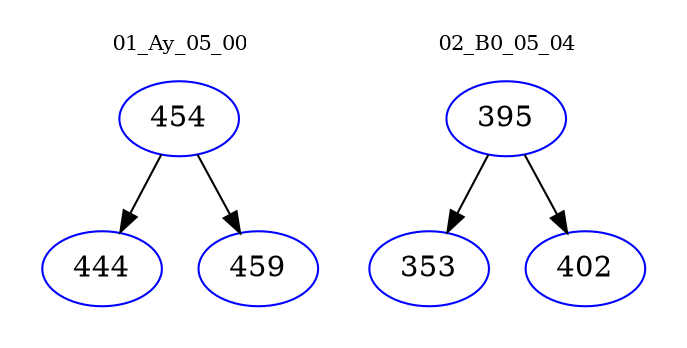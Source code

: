 digraph{
subgraph cluster_0 {
color = white
label = "01_Ay_05_00";
fontsize=10;
T0_454 [label="454", color="blue"]
T0_454 -> T0_444 [color="black"]
T0_444 [label="444", color="blue"]
T0_454 -> T0_459 [color="black"]
T0_459 [label="459", color="blue"]
}
subgraph cluster_1 {
color = white
label = "02_B0_05_04";
fontsize=10;
T1_395 [label="395", color="blue"]
T1_395 -> T1_353 [color="black"]
T1_353 [label="353", color="blue"]
T1_395 -> T1_402 [color="black"]
T1_402 [label="402", color="blue"]
}
}
